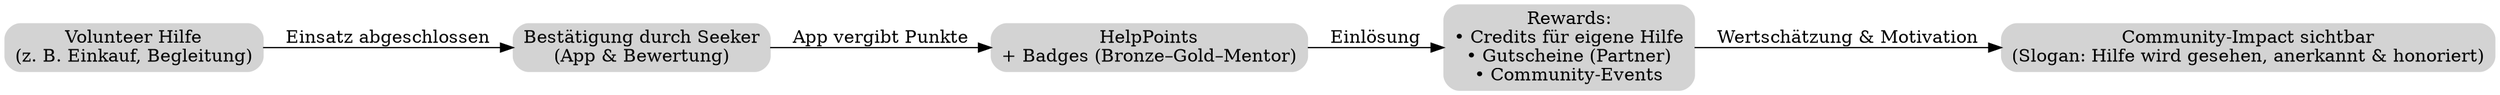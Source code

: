 digraph RewardFlow {
  rankdir=LR;
  node [shape=box, style="rounded,filled", color="lightgrey"];
  Help     [label="Volunteer Hilfe\n(z. B. Einkauf, Begleitung)"];
  Confirm  [label="Bestätigung durch Seeker\n(App & Bewertung)"];
  Points   [label="HelpPoints\n+ Badges (Bronze–Gold–Mentor)"];
  Rewards  [label="Rewards:\n• Credits für eigene Hilfe\n• Gutscheine (Partner)\n• Community-Events"];
  Impact   [label="Community-Impact sichtbar\n(Slogan: Hilfe wird gesehen, anerkannt & honoriert)"];
  Help -> Confirm [label="Einsatz abgeschlossen"];
  Confirm -> Points [label="App vergibt Punkte"];
  Points -> Rewards [label="Einlösung"];
  Rewards -> Impact [label="Wertschätzung & Motivation"];
}
